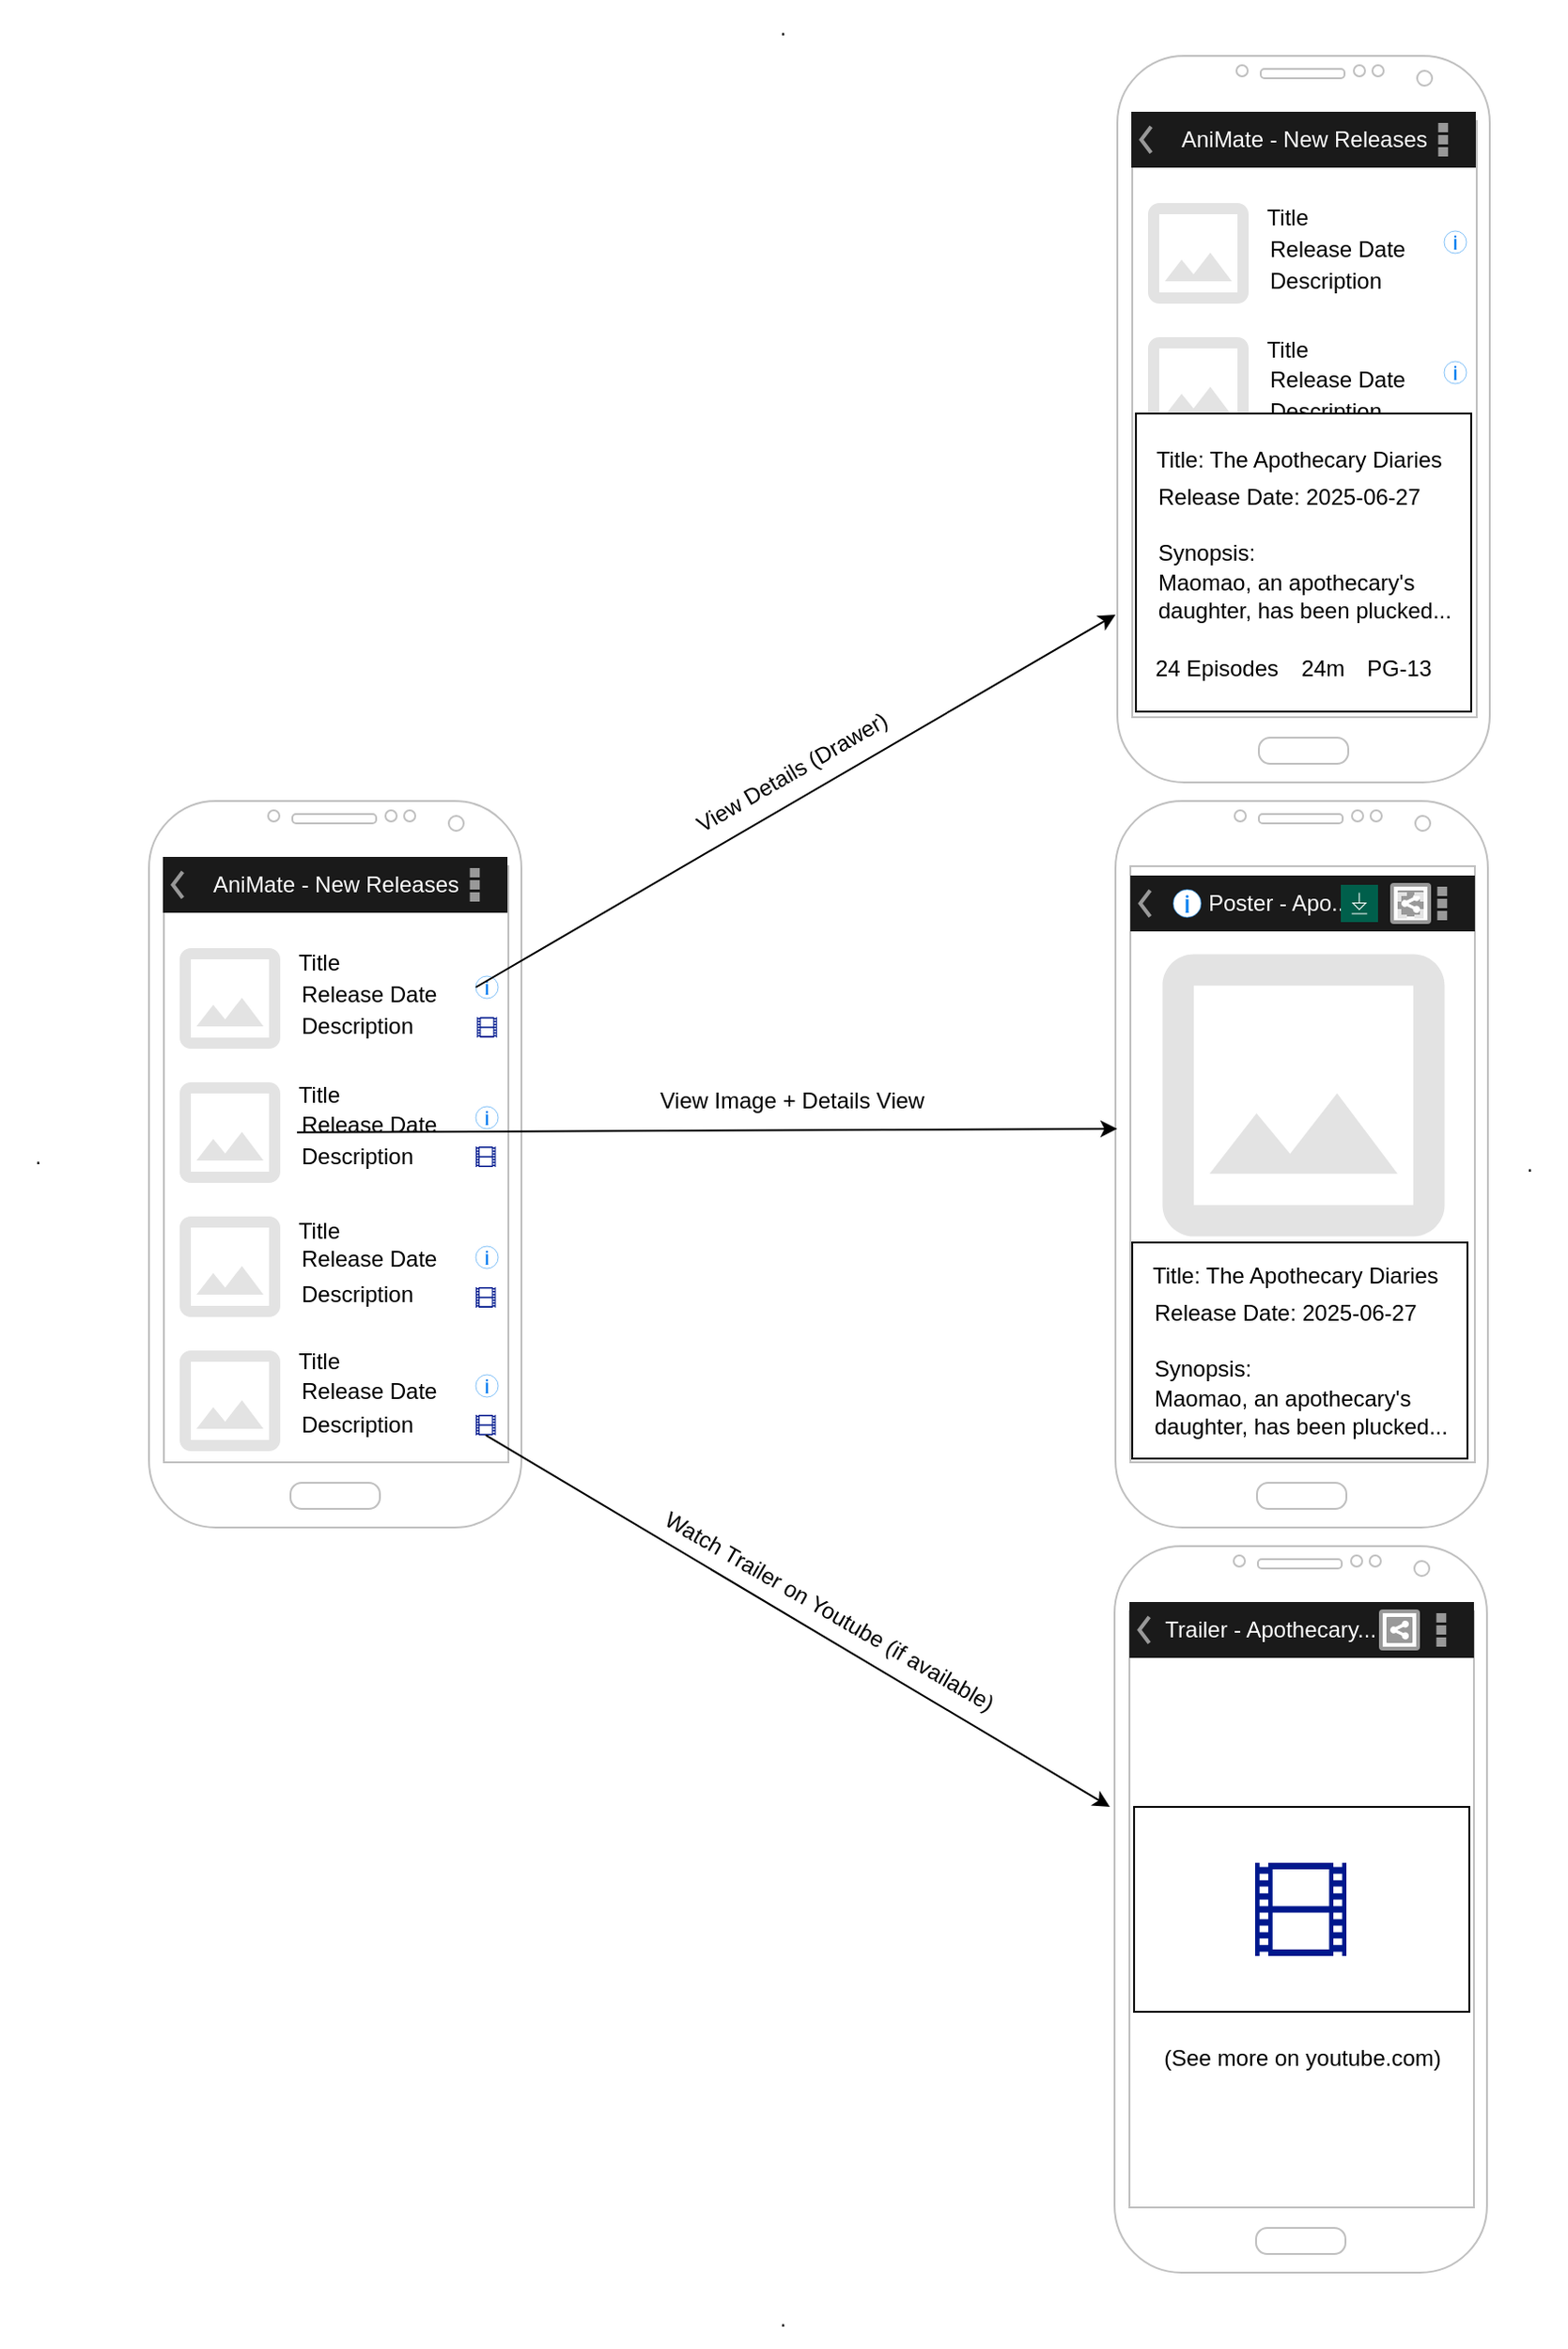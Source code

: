 <mxfile version="26.1.1">
  <diagram name="Page-1" id="4WFs9ClQUXm01-8ayOZS">
    <mxGraphModel dx="1434" dy="870" grid="1" gridSize="10" guides="1" tooltips="1" connect="1" arrows="1" fold="1" page="1" pageScale="1" pageWidth="850" pageHeight="1100" math="0" shadow="0">
      <root>
        <mxCell id="0" />
        <mxCell id="1" parent="0" />
        <mxCell id="wW4ED987vKqDghVMie64-1" value="" style="verticalLabelPosition=bottom;verticalAlign=top;html=1;shadow=0;dashed=0;strokeWidth=1;shape=mxgraph.android.phone2;strokeColor=#c0c0c0;" parent="1" vertex="1">
          <mxGeometry x="80" y="440" width="200" height="390" as="geometry" />
        </mxCell>
        <mxCell id="wW4ED987vKqDghVMie64-2" value="AniMate - New Releases" style="strokeWidth=1;html=1;shadow=0;dashed=0;shape=mxgraph.android.action_bar;fillColor=#1A1A1A;strokeColor=#c0c0c0;strokeWidth=2;fontColor=#FFFFFF;whiteSpace=wrap;" parent="1" vertex="1">
          <mxGeometry x="87.5" y="470" width="185" height="30" as="geometry" />
        </mxCell>
        <mxCell id="wW4ED987vKqDghVMie64-85" value="" style="shape=image;verticalLabelPosition=bottom;labelBackgroundColor=default;verticalAlign=top;aspect=fixed;imageAspect=0;editableCssRules=.*;image=data:image/svg+xml,PHN2ZyBmaWxsPSIjZTNlM2UzIiB3aWR0aD0iMjQiIHZpZXdCb3g9IjAgMCAyNCAyNCIgaGVpZ2h0PSIyNCIgeG1sbnM9Imh0dHA6Ly93d3cudzMub3JnLzIwMDAvc3ZnIj48cGF0aCBmaWxsPSJub25lIiBkPSJNMCAwaDI0djI0SDBWMHoiLz48cGF0aCBkPSJNMTkgNXYxNEg1VjVoMTRtMC0ySDVjLTEuMSAwLTIgLjktMiAydjE0YzAgMS4xLjkgMiAyIDJoMTRjMS4xIDAgMi0uOSAyLTJWNWMwLTEuMS0uOS0yLTItMnptLTQuODYgOC44NmwtMyAzLjg3TDkgMTMuMTQgNiAxN2gxMmwtMy44Ni01LjE0eiIvPjwvc3ZnPg==;" parent="1" vertex="1">
          <mxGeometry x="87.5" y="510" width="72" height="72" as="geometry" />
        </mxCell>
        <mxCell id="wW4ED987vKqDghVMie64-87" value="" style="shape=image;verticalLabelPosition=bottom;labelBackgroundColor=default;verticalAlign=top;aspect=fixed;imageAspect=0;editableCssRules=.*;image=data:image/svg+xml,PHN2ZyBmaWxsPSIjZTNlM2UzIiB3aWR0aD0iMjQiIHZpZXdCb3g9IjAgMCAyNCAyNCIgaGVpZ2h0PSIyNCIgeG1sbnM9Imh0dHA6Ly93d3cudzMub3JnLzIwMDAvc3ZnIj48cGF0aCBmaWxsPSJub25lIiBkPSJNMCAwaDI0djI0SDBWMHoiLz48cGF0aCBkPSJNMTkgNXYxNEg1VjVoMTRtMC0ySDVjLTEuMSAwLTIgLjktMiAydjE0YzAgMS4xLjkgMiAyIDJoMTRjMS4xIDAgMi0uOSAyLTJWNWMwLTEuMS0uOS0yLTItMnptLTQuODYgOC44NmwtMyAzLjg3TDkgMTMuMTQgNiAxN2gxMmwtMy44Ni01LjE0eiIvPjwvc3ZnPg==;" parent="1" vertex="1">
          <mxGeometry x="87.5" y="582" width="72" height="72" as="geometry" />
        </mxCell>
        <mxCell id="wW4ED987vKqDghVMie64-88" value="" style="shape=image;verticalLabelPosition=bottom;labelBackgroundColor=default;verticalAlign=top;aspect=fixed;imageAspect=0;editableCssRules=.*;image=data:image/svg+xml,PHN2ZyBmaWxsPSIjZTNlM2UzIiB3aWR0aD0iMjQiIHZpZXdCb3g9IjAgMCAyNCAyNCIgaGVpZ2h0PSIyNCIgeG1sbnM9Imh0dHA6Ly93d3cudzMub3JnLzIwMDAvc3ZnIj48cGF0aCBmaWxsPSJub25lIiBkPSJNMCAwaDI0djI0SDBWMHoiLz48cGF0aCBkPSJNMTkgNXYxNEg1VjVoMTRtMC0ySDVjLTEuMSAwLTIgLjktMiAydjE0YzAgMS4xLjkgMiAyIDJoMTRjMS4xIDAgMi0uOSAyLTJWNWMwLTEuMS0uOS0yLTItMnptLTQuODYgOC44NmwtMyAzLjg3TDkgMTMuMTQgNiAxN2gxMmwtMy44Ni01LjE0eiIvPjwvc3ZnPg==;" parent="1" vertex="1">
          <mxGeometry x="87.5" y="654" width="72" height="72" as="geometry" />
        </mxCell>
        <mxCell id="wW4ED987vKqDghVMie64-89" value="" style="shape=image;verticalLabelPosition=bottom;labelBackgroundColor=default;verticalAlign=top;aspect=fixed;imageAspect=0;editableCssRules=.*;image=data:image/svg+xml,PHN2ZyBmaWxsPSIjZTNlM2UzIiB3aWR0aD0iMjQiIHZpZXdCb3g9IjAgMCAyNCAyNCIgaGVpZ2h0PSIyNCIgeG1sbnM9Imh0dHA6Ly93d3cudzMub3JnLzIwMDAvc3ZnIj48cGF0aCBmaWxsPSJub25lIiBkPSJNMCAwaDI0djI0SDBWMHoiLz48cGF0aCBkPSJNMTkgNXYxNEg1VjVoMTRtMC0ySDVjLTEuMSAwLTIgLjktMiAydjE0YzAgMS4xLjkgMiAyIDJoMTRjMS4xIDAgMi0uOSAyLTJWNWMwLTEuMS0uOS0yLTItMnptLTQuODYgOC44NmwtMyAzLjg3TDkgMTMuMTQgNiAxN2gxMmwtMy44Ni01LjE0eiIvPjwvc3ZnPg==;" parent="1" vertex="1">
          <mxGeometry x="87.5" y="726" width="72" height="72" as="geometry" />
        </mxCell>
        <mxCell id="wW4ED987vKqDghVMie64-90" value="&lt;div&gt;Title&lt;/div&gt;" style="text;html=1;align=center;verticalAlign=middle;resizable=0;points=[];autosize=1;strokeColor=none;fillColor=none;" parent="1" vertex="1">
          <mxGeometry x="150" y="514" width="41" height="26" as="geometry" />
        </mxCell>
        <mxCell id="wW4ED987vKqDghVMie64-91" value="&lt;div&gt;Title&lt;/div&gt;" style="text;html=1;align=center;verticalAlign=middle;resizable=0;points=[];autosize=1;strokeColor=none;fillColor=none;" parent="1" vertex="1">
          <mxGeometry x="150" y="585" width="41" height="26" as="geometry" />
        </mxCell>
        <mxCell id="wW4ED987vKqDghVMie64-92" value="&lt;div&gt;Title&lt;/div&gt;" style="text;html=1;align=center;verticalAlign=middle;resizable=0;points=[];autosize=1;strokeColor=none;fillColor=none;" parent="1" vertex="1">
          <mxGeometry x="150" y="658" width="41" height="26" as="geometry" />
        </mxCell>
        <mxCell id="wW4ED987vKqDghVMie64-93" value="&lt;div&gt;Title&lt;/div&gt;" style="text;html=1;align=center;verticalAlign=middle;resizable=0;points=[];autosize=1;strokeColor=none;fillColor=none;" parent="1" vertex="1">
          <mxGeometry x="150" y="728" width="41" height="26" as="geometry" />
        </mxCell>
        <mxCell id="wW4ED987vKqDghVMie64-94" value="&lt;div&gt;Description&lt;/div&gt;" style="text;html=1;align=left;verticalAlign=middle;resizable=0;points=[];autosize=1;strokeColor=none;fillColor=none;" parent="1" vertex="1">
          <mxGeometry x="159.5" y="546" width="80" height="30" as="geometry" />
        </mxCell>
        <mxCell id="wW4ED987vKqDghVMie64-95" value="&lt;div&gt;Description&lt;/div&gt;" style="text;html=1;align=left;verticalAlign=middle;resizable=0;points=[];autosize=1;strokeColor=none;fillColor=none;" parent="1" vertex="1">
          <mxGeometry x="159.5" y="616" width="80" height="30" as="geometry" />
        </mxCell>
        <mxCell id="wW4ED987vKqDghVMie64-96" value="&lt;div&gt;Description&lt;/div&gt;" style="text;html=1;align=left;verticalAlign=middle;resizable=0;points=[];autosize=1;strokeColor=none;fillColor=none;" parent="1" vertex="1">
          <mxGeometry x="159.5" y="690" width="80" height="30" as="geometry" />
        </mxCell>
        <mxCell id="wW4ED987vKqDghVMie64-97" value="&lt;div&gt;Description&lt;/div&gt;" style="text;html=1;align=left;verticalAlign=middle;resizable=0;points=[];autosize=1;strokeColor=none;fillColor=none;" parent="1" vertex="1">
          <mxGeometry x="159.5" y="760" width="80" height="30" as="geometry" />
        </mxCell>
        <mxCell id="wW4ED987vKqDghVMie64-98" value="" style="html=1;verticalLabelPosition=bottom;labelBackgroundColor=#ffffff;verticalAlign=top;shadow=0;dashed=0;strokeWidth=2;shape=mxgraph.ios7.misc.info;strokeColor=#0080f0;sketch=0;" parent="1" vertex="1">
          <mxGeometry x="255.5" y="534" width="12" height="12" as="geometry" />
        </mxCell>
        <mxCell id="wW4ED987vKqDghVMie64-99" value="" style="html=1;verticalLabelPosition=bottom;labelBackgroundColor=#ffffff;verticalAlign=top;shadow=0;dashed=0;strokeWidth=2;shape=mxgraph.ios7.misc.info;strokeColor=#0080f0;sketch=0;" parent="1" vertex="1">
          <mxGeometry x="255.5" y="604" width="12" height="12" as="geometry" />
        </mxCell>
        <mxCell id="wW4ED987vKqDghVMie64-100" value="" style="html=1;verticalLabelPosition=bottom;labelBackgroundColor=#ffffff;verticalAlign=top;shadow=0;dashed=0;strokeWidth=2;shape=mxgraph.ios7.misc.info;strokeColor=#0080f0;sketch=0;" parent="1" vertex="1">
          <mxGeometry x="255.5" y="679" width="12" height="12" as="geometry" />
        </mxCell>
        <mxCell id="wW4ED987vKqDghVMie64-101" value="" style="html=1;verticalLabelPosition=bottom;labelBackgroundColor=#ffffff;verticalAlign=top;shadow=0;dashed=0;strokeWidth=2;shape=mxgraph.ios7.misc.info;strokeColor=#0080f0;sketch=0;" parent="1" vertex="1">
          <mxGeometry x="255.5" y="748" width="12" height="12" as="geometry" />
        </mxCell>
        <mxCell id="wW4ED987vKqDghVMie64-102" value="&lt;div&gt;Release Date&lt;/div&gt;" style="text;html=1;align=left;verticalAlign=middle;resizable=0;points=[];autosize=1;strokeColor=none;fillColor=none;" parent="1" vertex="1">
          <mxGeometry x="159.5" y="529" width="100" height="30" as="geometry" />
        </mxCell>
        <mxCell id="wW4ED987vKqDghVMie64-103" value="&lt;div&gt;Release Date&lt;/div&gt;" style="text;html=1;align=left;verticalAlign=middle;resizable=0;points=[];autosize=1;strokeColor=none;fillColor=none;" parent="1" vertex="1">
          <mxGeometry x="159.5" y="599" width="100" height="30" as="geometry" />
        </mxCell>
        <mxCell id="wW4ED987vKqDghVMie64-104" value="&lt;div&gt;Release Date&lt;/div&gt;" style="text;html=1;align=left;verticalAlign=middle;resizable=0;points=[];autosize=1;strokeColor=none;fillColor=none;" parent="1" vertex="1">
          <mxGeometry x="159.5" y="671" width="100" height="30" as="geometry" />
        </mxCell>
        <mxCell id="wW4ED987vKqDghVMie64-105" value="&lt;div&gt;Release Date&lt;/div&gt;" style="text;html=1;align=left;verticalAlign=middle;resizable=0;points=[];autosize=1;strokeColor=none;fillColor=none;" parent="1" vertex="1">
          <mxGeometry x="159.5" y="742" width="100" height="30" as="geometry" />
        </mxCell>
        <mxCell id="wW4ED987vKqDghVMie64-106" value="" style="verticalLabelPosition=bottom;verticalAlign=top;html=1;shadow=0;dashed=0;strokeWidth=1;shape=mxgraph.android.phone2;strokeColor=#c0c0c0;" parent="1" vertex="1">
          <mxGeometry x="600" y="40" width="200" height="390" as="geometry" />
        </mxCell>
        <mxCell id="wW4ED987vKqDghVMie64-107" value="AniMate - New Releases" style="strokeWidth=1;html=1;shadow=0;dashed=0;shape=mxgraph.android.action_bar;fillColor=#1A1A1A;strokeColor=#c0c0c0;strokeWidth=2;fontColor=#FFFFFF;whiteSpace=wrap;" parent="1" vertex="1">
          <mxGeometry x="607.5" y="70" width="185" height="30" as="geometry" />
        </mxCell>
        <mxCell id="wW4ED987vKqDghVMie64-108" value="" style="shape=image;verticalLabelPosition=bottom;labelBackgroundColor=default;verticalAlign=top;aspect=fixed;imageAspect=0;editableCssRules=.*;image=data:image/svg+xml,PHN2ZyBmaWxsPSIjZTNlM2UzIiB3aWR0aD0iMjQiIHZpZXdCb3g9IjAgMCAyNCAyNCIgaGVpZ2h0PSIyNCIgeG1sbnM9Imh0dHA6Ly93d3cudzMub3JnLzIwMDAvc3ZnIj48cGF0aCBmaWxsPSJub25lIiBkPSJNMCAwaDI0djI0SDBWMHoiLz48cGF0aCBkPSJNMTkgNXYxNEg1VjVoMTRtMC0ySDVjLTEuMSAwLTIgLjktMiAydjE0YzAgMS4xLjkgMiAyIDJoMTRjMS4xIDAgMi0uOSAyLTJWNWMwLTEuMS0uOS0yLTItMnptLTQuODYgOC44NmwtMyAzLjg3TDkgMTMuMTQgNiAxN2gxMmwtMy44Ni01LjE0eiIvPjwvc3ZnPg==;" parent="1" vertex="1">
          <mxGeometry x="607.5" y="110" width="72" height="72" as="geometry" />
        </mxCell>
        <mxCell id="wW4ED987vKqDghVMie64-109" value="" style="shape=image;verticalLabelPosition=bottom;labelBackgroundColor=default;verticalAlign=top;aspect=fixed;imageAspect=0;editableCssRules=.*;image=data:image/svg+xml,PHN2ZyBmaWxsPSIjZTNlM2UzIiB3aWR0aD0iMjQiIHZpZXdCb3g9IjAgMCAyNCAyNCIgaGVpZ2h0PSIyNCIgeG1sbnM9Imh0dHA6Ly93d3cudzMub3JnLzIwMDAvc3ZnIj48cGF0aCBmaWxsPSJub25lIiBkPSJNMCAwaDI0djI0SDBWMHoiLz48cGF0aCBkPSJNMTkgNXYxNEg1VjVoMTRtMC0ySDVjLTEuMSAwLTIgLjktMiAydjE0YzAgMS4xLjkgMiAyIDJoMTRjMS4xIDAgMi0uOSAyLTJWNWMwLTEuMS0uOS0yLTItMnptLTQuODYgOC44NmwtMyAzLjg3TDkgMTMuMTQgNiAxN2gxMmwtMy44Ni01LjE0eiIvPjwvc3ZnPg==;" parent="1" vertex="1">
          <mxGeometry x="607.5" y="182" width="72" height="72" as="geometry" />
        </mxCell>
        <mxCell id="wW4ED987vKqDghVMie64-110" value="" style="shape=image;verticalLabelPosition=bottom;labelBackgroundColor=default;verticalAlign=top;aspect=fixed;imageAspect=0;editableCssRules=.*;image=data:image/svg+xml,PHN2ZyBmaWxsPSIjZTNlM2UzIiB3aWR0aD0iMjQiIHZpZXdCb3g9IjAgMCAyNCAyNCIgaGVpZ2h0PSIyNCIgeG1sbnM9Imh0dHA6Ly93d3cudzMub3JnLzIwMDAvc3ZnIj48cGF0aCBmaWxsPSJub25lIiBkPSJNMCAwaDI0djI0SDBWMHoiLz48cGF0aCBkPSJNMTkgNXYxNEg1VjVoMTRtMC0ySDVjLTEuMSAwLTIgLjktMiAydjE0YzAgMS4xLjkgMiAyIDJoMTRjMS4xIDAgMi0uOSAyLTJWNWMwLTEuMS0uOS0yLTItMnptLTQuODYgOC44NmwtMyAzLjg3TDkgMTMuMTQgNiAxN2gxMmwtMy44Ni01LjE0eiIvPjwvc3ZnPg==;" parent="1" vertex="1">
          <mxGeometry x="607.5" y="254" width="72" height="72" as="geometry" />
        </mxCell>
        <mxCell id="wW4ED987vKqDghVMie64-111" value="" style="shape=image;verticalLabelPosition=bottom;labelBackgroundColor=default;verticalAlign=top;aspect=fixed;imageAspect=0;editableCssRules=.*;image=data:image/svg+xml,PHN2ZyBmaWxsPSIjZTNlM2UzIiB3aWR0aD0iMjQiIHZpZXdCb3g9IjAgMCAyNCAyNCIgaGVpZ2h0PSIyNCIgeG1sbnM9Imh0dHA6Ly93d3cudzMub3JnLzIwMDAvc3ZnIj48cGF0aCBmaWxsPSJub25lIiBkPSJNMCAwaDI0djI0SDBWMHoiLz48cGF0aCBkPSJNMTkgNXYxNEg1VjVoMTRtMC0ySDVjLTEuMSAwLTIgLjktMiAydjE0YzAgMS4xLjkgMiAyIDJoMTRjMS4xIDAgMi0uOSAyLTJWNWMwLTEuMS0uOS0yLTItMnptLTQuODYgOC44NmwtMyAzLjg3TDkgMTMuMTQgNiAxN2gxMmwtMy44Ni01LjE0eiIvPjwvc3ZnPg==;" parent="1" vertex="1">
          <mxGeometry x="607.5" y="326" width="72" height="72" as="geometry" />
        </mxCell>
        <mxCell id="wW4ED987vKqDghVMie64-112" value="&lt;div&gt;Title&lt;/div&gt;" style="text;html=1;align=center;verticalAlign=middle;resizable=0;points=[];autosize=1;strokeColor=none;fillColor=none;" parent="1" vertex="1">
          <mxGeometry x="670" y="114" width="41" height="26" as="geometry" />
        </mxCell>
        <mxCell id="wW4ED987vKqDghVMie64-113" value="&lt;div&gt;Title&lt;/div&gt;" style="text;html=1;align=center;verticalAlign=middle;resizable=0;points=[];autosize=1;strokeColor=none;fillColor=none;" parent="1" vertex="1">
          <mxGeometry x="670" y="185" width="41" height="26" as="geometry" />
        </mxCell>
        <mxCell id="wW4ED987vKqDghVMie64-114" value="&lt;div&gt;Title&lt;/div&gt;" style="text;html=1;align=center;verticalAlign=middle;resizable=0;points=[];autosize=1;strokeColor=none;fillColor=none;" parent="1" vertex="1">
          <mxGeometry x="670" y="258" width="41" height="26" as="geometry" />
        </mxCell>
        <mxCell id="wW4ED987vKqDghVMie64-115" value="&lt;div&gt;Title&lt;/div&gt;" style="text;html=1;align=center;verticalAlign=middle;resizable=0;points=[];autosize=1;strokeColor=none;fillColor=none;" parent="1" vertex="1">
          <mxGeometry x="670" y="328" width="41" height="26" as="geometry" />
        </mxCell>
        <mxCell id="wW4ED987vKqDghVMie64-116" value="&lt;div&gt;Description&lt;/div&gt;" style="text;html=1;align=left;verticalAlign=middle;resizable=0;points=[];autosize=1;strokeColor=none;fillColor=none;" parent="1" vertex="1">
          <mxGeometry x="679.5" y="146" width="80" height="30" as="geometry" />
        </mxCell>
        <mxCell id="wW4ED987vKqDghVMie64-117" value="&lt;div&gt;Description&lt;/div&gt;" style="text;html=1;align=left;verticalAlign=middle;resizable=0;points=[];autosize=1;strokeColor=none;fillColor=none;" parent="1" vertex="1">
          <mxGeometry x="679.5" y="216" width="80" height="30" as="geometry" />
        </mxCell>
        <mxCell id="wW4ED987vKqDghVMie64-118" value="&lt;div&gt;Description&lt;/div&gt;" style="text;html=1;align=left;verticalAlign=middle;resizable=0;points=[];autosize=1;strokeColor=none;fillColor=none;" parent="1" vertex="1">
          <mxGeometry x="679.5" y="290" width="80" height="30" as="geometry" />
        </mxCell>
        <mxCell id="wW4ED987vKqDghVMie64-119" value="&lt;div&gt;Description&lt;/div&gt;" style="text;html=1;align=left;verticalAlign=middle;resizable=0;points=[];autosize=1;strokeColor=none;fillColor=none;" parent="1" vertex="1">
          <mxGeometry x="679.5" y="360" width="80" height="30" as="geometry" />
        </mxCell>
        <mxCell id="wW4ED987vKqDghVMie64-120" value="" style="html=1;verticalLabelPosition=bottom;labelBackgroundColor=#ffffff;verticalAlign=top;shadow=0;dashed=0;strokeWidth=2;shape=mxgraph.ios7.misc.info;strokeColor=#0080f0;sketch=0;" parent="1" vertex="1">
          <mxGeometry x="775.5" y="134" width="12" height="12" as="geometry" />
        </mxCell>
        <mxCell id="wW4ED987vKqDghVMie64-121" value="" style="html=1;verticalLabelPosition=bottom;labelBackgroundColor=#ffffff;verticalAlign=top;shadow=0;dashed=0;strokeWidth=2;shape=mxgraph.ios7.misc.info;strokeColor=#0080f0;sketch=0;" parent="1" vertex="1">
          <mxGeometry x="775.5" y="204" width="12" height="12" as="geometry" />
        </mxCell>
        <mxCell id="wW4ED987vKqDghVMie64-122" value="" style="html=1;verticalLabelPosition=bottom;labelBackgroundColor=#ffffff;verticalAlign=top;shadow=0;dashed=0;strokeWidth=2;shape=mxgraph.ios7.misc.info;strokeColor=#0080f0;sketch=0;" parent="1" vertex="1">
          <mxGeometry x="775.5" y="279" width="12" height="12" as="geometry" />
        </mxCell>
        <mxCell id="wW4ED987vKqDghVMie64-123" value="" style="html=1;verticalLabelPosition=bottom;labelBackgroundColor=#ffffff;verticalAlign=top;shadow=0;dashed=0;strokeWidth=2;shape=mxgraph.ios7.misc.info;strokeColor=#0080f0;sketch=0;" parent="1" vertex="1">
          <mxGeometry x="775.5" y="348" width="12" height="12" as="geometry" />
        </mxCell>
        <mxCell id="wW4ED987vKqDghVMie64-124" value="&lt;div&gt;Release Date&lt;/div&gt;" style="text;html=1;align=left;verticalAlign=middle;resizable=0;points=[];autosize=1;strokeColor=none;fillColor=none;" parent="1" vertex="1">
          <mxGeometry x="679.5" y="129" width="100" height="30" as="geometry" />
        </mxCell>
        <mxCell id="wW4ED987vKqDghVMie64-125" value="&lt;div&gt;Release Date&lt;/div&gt;" style="text;html=1;align=left;verticalAlign=middle;resizable=0;points=[];autosize=1;strokeColor=none;fillColor=none;" parent="1" vertex="1">
          <mxGeometry x="679.5" y="199" width="100" height="30" as="geometry" />
        </mxCell>
        <mxCell id="wW4ED987vKqDghVMie64-126" value="&lt;div&gt;Release Date&lt;/div&gt;" style="text;html=1;align=left;verticalAlign=middle;resizable=0;points=[];autosize=1;strokeColor=none;fillColor=none;" parent="1" vertex="1">
          <mxGeometry x="679.5" y="271" width="100" height="30" as="geometry" />
        </mxCell>
        <mxCell id="wW4ED987vKqDghVMie64-127" value="&lt;div&gt;Release Date&lt;/div&gt;" style="text;html=1;align=left;verticalAlign=middle;resizable=0;points=[];autosize=1;strokeColor=none;fillColor=none;" parent="1" vertex="1">
          <mxGeometry x="679.5" y="342" width="100" height="30" as="geometry" />
        </mxCell>
        <mxCell id="wW4ED987vKqDghVMie64-128" value="" style="endArrow=classic;html=1;rounded=0;exitX=0;exitY=0.5;exitDx=0;exitDy=0;exitPerimeter=0;" parent="1" source="wW4ED987vKqDghVMie64-98" edge="1">
          <mxGeometry width="50" height="50" relative="1" as="geometry">
            <mxPoint x="410" y="390" as="sourcePoint" />
            <mxPoint x="599" y="340" as="targetPoint" />
          </mxGeometry>
        </mxCell>
        <mxCell id="wW4ED987vKqDghVMie64-129" value="&lt;div align=&quot;left&quot;&gt;&lt;br&gt;&lt;/div&gt;" style="rounded=0;whiteSpace=wrap;html=1;" parent="1" vertex="1">
          <mxGeometry x="610" y="232" width="180" height="160" as="geometry" />
        </mxCell>
        <mxCell id="wW4ED987vKqDghVMie64-130" value="Synopsis:" style="text;html=1;align=left;verticalAlign=middle;resizable=0;points=[];autosize=1;strokeColor=none;fillColor=none;" parent="1" vertex="1">
          <mxGeometry x="619.5" y="292" width="80" height="30" as="geometry" />
        </mxCell>
        <mxCell id="wW4ED987vKqDghVMie64-131" value="&lt;div&gt;Maomao, an apothecary&#39;s&lt;/div&gt;&lt;div&gt;daughter, has been plucked...&lt;/div&gt;" style="text;html=1;align=left;verticalAlign=middle;resizable=0;points=[];autosize=1;strokeColor=none;fillColor=none;" parent="1" vertex="1">
          <mxGeometry x="619.5" y="310" width="180" height="40" as="geometry" />
        </mxCell>
        <mxCell id="wW4ED987vKqDghVMie64-132" value="24m" style="text;html=1;align=center;verticalAlign=middle;resizable=0;points=[];autosize=1;strokeColor=none;fillColor=none;" parent="1" vertex="1">
          <mxGeometry x="684.5" y="354" width="50" height="30" as="geometry" />
        </mxCell>
        <mxCell id="wW4ED987vKqDghVMie64-133" value="Title: The Apothecary Diaries" style="text;html=1;align=left;verticalAlign=middle;resizable=0;points=[];autosize=1;strokeColor=none;fillColor=none;" parent="1" vertex="1">
          <mxGeometry x="618.5" y="242" width="180" height="30" as="geometry" />
        </mxCell>
        <mxCell id="wW4ED987vKqDghVMie64-134" value="Release Date: 2025-06-27" style="text;html=1;align=left;verticalAlign=middle;resizable=0;points=[];autosize=1;strokeColor=none;fillColor=none;" parent="1" vertex="1">
          <mxGeometry x="619.5" y="262" width="160" height="30" as="geometry" />
        </mxCell>
        <mxCell id="wW4ED987vKqDghVMie64-135" value="24 Episodes" style="text;html=1;align=center;verticalAlign=middle;resizable=0;points=[];autosize=1;strokeColor=none;fillColor=none;" parent="1" vertex="1">
          <mxGeometry x="607.5" y="354" width="90" height="30" as="geometry" />
        </mxCell>
        <mxCell id="wW4ED987vKqDghVMie64-136" value="PG-13" style="text;html=1;align=center;verticalAlign=middle;resizable=0;points=[];autosize=1;strokeColor=none;fillColor=none;" parent="1" vertex="1">
          <mxGeometry x="720.5" y="354" width="60" height="30" as="geometry" />
        </mxCell>
        <mxCell id="wW4ED987vKqDghVMie64-137" value="" style="verticalLabelPosition=bottom;verticalAlign=top;html=1;shadow=0;dashed=0;strokeWidth=1;shape=mxgraph.android.phone2;strokeColor=#c0c0c0;" parent="1" vertex="1">
          <mxGeometry x="599" y="440" width="200" height="390" as="geometry" />
        </mxCell>
        <mxCell id="wW4ED987vKqDghVMie64-138" value="&lt;div&gt;&amp;nbsp; &amp;nbsp; &amp;nbsp; &amp;nbsp; &amp;nbsp; &amp;nbsp; Poster - Apo...&lt;/div&gt;" style="strokeWidth=1;html=1;shadow=0;dashed=0;shape=mxgraph.android.action_bar;fillColor=#1A1A1A;strokeColor=#c0c0c0;strokeWidth=2;fontColor=#FFFFFF;whiteSpace=wrap;align=left;" parent="1" vertex="1">
          <mxGeometry x="607" y="480" width="185" height="30" as="geometry" />
        </mxCell>
        <mxCell id="wW4ED987vKqDghVMie64-139" value="" style="shape=image;verticalLabelPosition=bottom;labelBackgroundColor=default;verticalAlign=top;aspect=fixed;imageAspect=0;editableCssRules=.*;image=data:image/svg+xml,PHN2ZyBmaWxsPSIjZTNlM2UzIiB3aWR0aD0iMjQiIHZpZXdCb3g9IjAgMCAyNCAyNCIgaGVpZ2h0PSIyNCIgeG1sbnM9Imh0dHA6Ly93d3cudzMub3JnLzIwMDAvc3ZnIj48cGF0aCBmaWxsPSJub25lIiBkPSJNMCAwaDI0djI0SDBWMHoiLz48cGF0aCBkPSJNMTkgNXYxNEg1VjVoMTRtMC0ySDVjLTEuMSAwLTIgLjktMiAydjE0YzAgMS4xLjkgMiAyIDJoMTRjMS4xIDAgMi0uOSAyLTJWNWMwLTEuMS0uOS0yLTItMnptLTQuODYgOC44NmwtMyAzLjg3TDkgMTMuMTQgNiAxN2gxMmwtMy44Ni01LjE0eiIvPjwvc3ZnPg==;" parent="1" vertex="1">
          <mxGeometry x="599" y="497" width="202" height="202" as="geometry" />
        </mxCell>
        <mxCell id="wW4ED987vKqDghVMie64-140" value="" style="strokeColor=#999999;verticalLabelPosition=bottom;shadow=0;dashed=0;verticalAlign=top;strokeWidth=2;html=1;shape=mxgraph.mockup.misc.shareIcon;" parent="1" vertex="1">
          <mxGeometry x="747.5" y="485" width="20" height="20" as="geometry" />
        </mxCell>
        <mxCell id="wW4ED987vKqDghVMie64-141" value="" style="sketch=0;pointerEvents=1;shadow=0;dashed=0;html=1;strokeColor=none;fillColor=#005F4B;labelPosition=center;verticalLabelPosition=bottom;verticalAlign=top;align=center;outlineConnect=0;shape=mxgraph.veeam2.download;" parent="1" vertex="1">
          <mxGeometry x="720" y="485" width="20" height="20" as="geometry" />
        </mxCell>
        <mxCell id="wW4ED987vKqDghVMie64-142" value="" style="html=1;verticalLabelPosition=bottom;labelBackgroundColor=#ffffff;verticalAlign=top;shadow=0;dashed=0;strokeWidth=2;shape=mxgraph.ios7.misc.info;strokeColor=#0080f0;sketch=0;" parent="1" vertex="1">
          <mxGeometry x="630" y="487.5" width="15" height="15" as="geometry" />
        </mxCell>
        <mxCell id="wW4ED987vKqDghVMie64-143" value="" style="shape=image;verticalLabelPosition=bottom;labelBackgroundColor=default;verticalAlign=top;aspect=fixed;imageAspect=0;editableCssRules=.*;image=data:image/svg+xml,PHN2ZyBmaWxsPSIjZTNlM2UzIiB3aWR0aD0iMjQiIHZpZXdCb3g9IjAgMCAyNCAyNCIgaGVpZ2h0PSIyNCIgeG1sbnM9Imh0dHA6Ly93d3cudzMub3JnLzIwMDAvc3ZnIj48cGF0aCBmaWxsPSJub25lIiBkPSJNMCAwaDI0djI0SDBWMHoiLz48cGF0aCBkPSJNNyAxNEg1djVoNXYtMkg3di0zem0tMi00aDJWN2gzVjVINXY1em0xMiA3aC0zdjJoNXYtNWgtMnYzek0xNCA1djJoM3YzaDJWNWgtNXoiLz48L3N2Zz4=;" parent="1" vertex="1">
          <mxGeometry x="745.5" y="484" width="24" height="24" as="geometry" />
        </mxCell>
        <mxCell id="wW4ED987vKqDghVMie64-145" value="" style="verticalLabelPosition=bottom;verticalAlign=top;html=1;shadow=0;dashed=0;strokeWidth=1;shape=mxgraph.android.phone2;strokeColor=#c0c0c0;" parent="1" vertex="1">
          <mxGeometry x="598.5" y="840" width="200" height="390" as="geometry" />
        </mxCell>
        <mxCell id="wW4ED987vKqDghVMie64-146" value="&amp;nbsp; &amp;nbsp; &amp;nbsp;Trailer - Apothecary..." style="strokeWidth=1;html=1;shadow=0;dashed=0;shape=mxgraph.android.action_bar;fillColor=#1A1A1A;strokeColor=#c0c0c0;strokeWidth=2;fontColor=#FFFFFF;whiteSpace=wrap;align=left;" parent="1" vertex="1">
          <mxGeometry x="606.5" y="870" width="185" height="30" as="geometry" />
        </mxCell>
        <mxCell id="wW4ED987vKqDghVMie64-147" value="" style="rounded=0;whiteSpace=wrap;html=1;" parent="1" vertex="1">
          <mxGeometry x="609" y="980" width="180" height="110" as="geometry" />
        </mxCell>
        <mxCell id="wW4ED987vKqDghVMie64-148" value="" style="sketch=0;aspect=fixed;pointerEvents=1;shadow=0;dashed=0;html=1;strokeColor=none;labelPosition=center;verticalLabelPosition=bottom;verticalAlign=top;align=center;fillColor=#00188D;shape=mxgraph.mscae.general.video" parent="1" vertex="1">
          <mxGeometry x="674" y="1010" width="49" height="50" as="geometry" />
        </mxCell>
        <mxCell id="wW4ED987vKqDghVMie64-149" value="(See more on youtube.com)" style="text;html=1;align=center;verticalAlign=middle;resizable=0;points=[];autosize=1;strokeColor=none;fillColor=none;" parent="1" vertex="1">
          <mxGeometry x="614" y="1100" width="170" height="30" as="geometry" />
        </mxCell>
        <mxCell id="wW4ED987vKqDghVMie64-150" value="" style="strokeColor=#999999;verticalLabelPosition=bottom;shadow=0;dashed=0;verticalAlign=top;strokeWidth=2;html=1;shape=mxgraph.mockup.misc.shareIcon;" parent="1" vertex="1">
          <mxGeometry x="741.5" y="875" width="20" height="20" as="geometry" />
        </mxCell>
        <mxCell id="wW4ED987vKqDghVMie64-151" value="View Details (Drawer)" style="text;html=1;align=center;verticalAlign=middle;resizable=0;points=[];autosize=1;strokeColor=none;fillColor=none;rotation=-30;" parent="1" vertex="1">
          <mxGeometry x="355" y="410" width="140" height="30" as="geometry" />
        </mxCell>
        <mxCell id="wW4ED987vKqDghVMie64-152" value="" style="shape=image;verticalLabelPosition=bottom;labelBackgroundColor=default;verticalAlign=top;aspect=fixed;imageAspect=0;editableCssRules=.*;image=data:image/svg+xml,PHN2ZyBmaWxsPSIjZTNlM2UzIiB3aWR0aD0iMjQiIHZpZXdCb3g9IjAgMCAyNCAyNCIgaGVpZ2h0PSIyNCIgeG1sbnM9Imh0dHA6Ly93d3cudzMub3JnLzIwMDAvc3ZnIj48cGF0aCBmaWxsPSJub25lIiBkPSJNMCAwaDI0djI0SDBWMHoiLz48cGF0aCBkPSJNMTkgNXYxNEg1VjVoMTRtMC0ySDVjLTEuMSAwLTIgLjktMiAydjE0YzAgMS4xLjkgMiAyIDJoMTRjMS4xIDAgMi0uOSAyLTJWNWMwLTEuMS0uOS0yLTItMnptLTQuODYgOC44NmwtMyAzLjg3TDkgMTMuMTQgNiAxN2gxMmwtMy44Ni01LjE0eiIvPjwvc3ZnPg==;" parent="1" vertex="1">
          <mxGeometry x="605.5" y="692" width="72" height="72" as="geometry" />
        </mxCell>
        <mxCell id="wW4ED987vKqDghVMie64-153" value="&lt;div&gt;Title&lt;/div&gt;" style="text;html=1;align=center;verticalAlign=middle;resizable=0;points=[];autosize=1;strokeColor=none;fillColor=none;" parent="1" vertex="1">
          <mxGeometry x="668" y="696" width="41" height="26" as="geometry" />
        </mxCell>
        <mxCell id="wW4ED987vKqDghVMie64-154" value="&lt;div&gt;Title&lt;/div&gt;" style="text;html=1;align=center;verticalAlign=middle;resizable=0;points=[];autosize=1;strokeColor=none;fillColor=none;" parent="1" vertex="1">
          <mxGeometry x="665" y="773" width="41" height="26" as="geometry" />
        </mxCell>
        <mxCell id="wW4ED987vKqDghVMie64-155" value="&lt;div&gt;Description&lt;/div&gt;" style="text;html=1;align=left;verticalAlign=middle;resizable=0;points=[];autosize=1;strokeColor=none;fillColor=none;" parent="1" vertex="1">
          <mxGeometry x="677.5" y="728" width="80" height="30" as="geometry" />
        </mxCell>
        <mxCell id="wW4ED987vKqDghVMie64-157" value="" style="html=1;verticalLabelPosition=bottom;labelBackgroundColor=#ffffff;verticalAlign=top;shadow=0;dashed=0;strokeWidth=2;shape=mxgraph.ios7.misc.info;strokeColor=#0080f0;sketch=0;" parent="1" vertex="1">
          <mxGeometry x="773.5" y="717" width="12" height="12" as="geometry" />
        </mxCell>
        <mxCell id="wW4ED987vKqDghVMie64-159" value="&lt;div&gt;Release Date&lt;/div&gt;" style="text;html=1;align=left;verticalAlign=middle;resizable=0;points=[];autosize=1;strokeColor=none;fillColor=none;" parent="1" vertex="1">
          <mxGeometry x="677.5" y="709" width="100" height="30" as="geometry" />
        </mxCell>
        <mxCell id="wW4ED987vKqDghVMie64-161" value="&lt;div align=&quot;left&quot;&gt;&lt;br&gt;&lt;/div&gt;" style="rounded=0;whiteSpace=wrap;html=1;" parent="1" vertex="1">
          <mxGeometry x="608" y="677" width="180" height="116" as="geometry" />
        </mxCell>
        <mxCell id="wW4ED987vKqDghVMie64-162" value="Synopsis:" style="text;html=1;align=left;verticalAlign=middle;resizable=0;points=[];autosize=1;strokeColor=none;fillColor=none;" parent="1" vertex="1">
          <mxGeometry x="617.5" y="730" width="80" height="30" as="geometry" />
        </mxCell>
        <mxCell id="wW4ED987vKqDghVMie64-163" value="&lt;div&gt;Maomao, an apothecary&#39;s&lt;/div&gt;&lt;div&gt;daughter, has been plucked...&lt;/div&gt;" style="text;html=1;align=left;verticalAlign=middle;resizable=0;points=[];autosize=1;strokeColor=none;fillColor=none;" parent="1" vertex="1">
          <mxGeometry x="617.5" y="748" width="180" height="40" as="geometry" />
        </mxCell>
        <mxCell id="wW4ED987vKqDghVMie64-165" value="Title: The Apothecary Diaries" style="text;html=1;align=left;verticalAlign=middle;resizable=0;points=[];autosize=1;strokeColor=none;fillColor=none;" parent="1" vertex="1">
          <mxGeometry x="616.5" y="680" width="180" height="30" as="geometry" />
        </mxCell>
        <mxCell id="wW4ED987vKqDghVMie64-166" value="Release Date: 2025-06-27" style="text;html=1;align=left;verticalAlign=middle;resizable=0;points=[];autosize=1;strokeColor=none;fillColor=none;" parent="1" vertex="1">
          <mxGeometry x="617.5" y="700" width="160" height="30" as="geometry" />
        </mxCell>
        <mxCell id="wW4ED987vKqDghVMie64-169" value="" style="endArrow=classic;html=1;rounded=0;entryX=0.005;entryY=0.589;entryDx=0;entryDy=0;entryPerimeter=0;" parent="1" source="wW4ED987vKqDghVMie64-87" target="wW4ED987vKqDghVMie64-139" edge="1">
          <mxGeometry width="50" height="50" relative="1" as="geometry">
            <mxPoint x="280" y="550" as="sourcePoint" />
            <mxPoint x="490" y="618" as="targetPoint" />
          </mxGeometry>
        </mxCell>
        <mxCell id="wW4ED987vKqDghVMie64-170" value="View Image + Details View" style="text;html=1;align=center;verticalAlign=middle;resizable=0;points=[];autosize=1;strokeColor=none;fillColor=none;" parent="1" vertex="1">
          <mxGeometry x="340" y="586" width="170" height="30" as="geometry" />
        </mxCell>
        <mxCell id="wW4ED987vKqDghVMie64-171" value="" style="sketch=0;aspect=fixed;pointerEvents=1;shadow=0;dashed=0;html=1;strokeColor=none;labelPosition=center;verticalLabelPosition=bottom;verticalAlign=top;align=center;fillColor=#00188D;shape=mxgraph.mscae.general.video" parent="1" vertex="1">
          <mxGeometry x="256.14" y="556" width="10.72" height="10.94" as="geometry" />
        </mxCell>
        <mxCell id="wW4ED987vKqDghVMie64-172" value="" style="sketch=0;aspect=fixed;pointerEvents=1;shadow=0;dashed=0;html=1;strokeColor=none;labelPosition=center;verticalLabelPosition=bottom;verticalAlign=top;align=center;fillColor=#00188D;shape=mxgraph.mscae.general.video" parent="1" vertex="1">
          <mxGeometry x="255.5" y="625.53" width="10.72" height="10.94" as="geometry" />
        </mxCell>
        <mxCell id="wW4ED987vKqDghVMie64-173" value="" style="sketch=0;aspect=fixed;pointerEvents=1;shadow=0;dashed=0;html=1;strokeColor=none;labelPosition=center;verticalLabelPosition=bottom;verticalAlign=top;align=center;fillColor=#00188D;shape=mxgraph.mscae.general.video" parent="1" vertex="1">
          <mxGeometry x="255.5" y="701" width="10.72" height="10.94" as="geometry" />
        </mxCell>
        <mxCell id="wW4ED987vKqDghVMie64-174" value="" style="sketch=0;aspect=fixed;pointerEvents=1;shadow=0;dashed=0;html=1;strokeColor=none;labelPosition=center;verticalLabelPosition=bottom;verticalAlign=top;align=center;fillColor=#00188D;shape=mxgraph.mscae.general.video" parent="1" vertex="1">
          <mxGeometry x="255.5" y="769.53" width="10.72" height="10.94" as="geometry" />
        </mxCell>
        <mxCell id="wW4ED987vKqDghVMie64-175" value="" style="endArrow=classic;html=1;rounded=0;exitX=0.5;exitY=1;exitDx=0;exitDy=0;exitPerimeter=0;" parent="1" source="wW4ED987vKqDghVMie64-174" edge="1">
          <mxGeometry width="50" height="50" relative="1" as="geometry">
            <mxPoint x="370" y="730" as="sourcePoint" />
            <mxPoint x="596" y="980" as="targetPoint" />
          </mxGeometry>
        </mxCell>
        <mxCell id="wW4ED987vKqDghVMie64-176" value="Watch Trailer on Youtube (if available)" style="text;html=1;align=center;verticalAlign=middle;resizable=0;points=[];autosize=1;strokeColor=none;fillColor=none;rotation=30;" parent="1" vertex="1">
          <mxGeometry x="330" y="860" width="230" height="30" as="geometry" />
        </mxCell>
        <mxCell id="ao_BvEWgm1K5rfmU-Xj7-1" value="&amp;nbsp; .&amp;nbsp;&amp;nbsp;" style="text;html=1;align=center;verticalAlign=middle;resizable=0;points=[];autosize=1;strokeColor=none;fillColor=none;" vertex="1" parent="1">
          <mxGeometry x="400" y="10" width="40" height="30" as="geometry" />
        </mxCell>
        <mxCell id="ao_BvEWgm1K5rfmU-Xj7-2" value="&amp;nbsp; .&amp;nbsp;&amp;nbsp;" style="text;html=1;align=center;verticalAlign=middle;resizable=0;points=[];autosize=1;strokeColor=none;fillColor=none;" vertex="1" parent="1">
          <mxGeometry x="400" y="1240" width="40" height="30" as="geometry" />
        </mxCell>
        <mxCell id="ao_BvEWgm1K5rfmU-Xj7-3" value="&amp;nbsp; .&amp;nbsp;&amp;nbsp;" style="text;html=1;align=center;verticalAlign=middle;resizable=0;points=[];autosize=1;strokeColor=none;fillColor=none;" vertex="1" parent="1">
          <mxGeometry x="801" y="620" width="40" height="30" as="geometry" />
        </mxCell>
        <mxCell id="ao_BvEWgm1K5rfmU-Xj7-4" value="&amp;nbsp; .&amp;nbsp;&amp;nbsp;" style="text;html=1;align=center;verticalAlign=middle;resizable=0;points=[];autosize=1;strokeColor=none;fillColor=none;" vertex="1" parent="1">
          <mxGeometry y="616" width="40" height="30" as="geometry" />
        </mxCell>
      </root>
    </mxGraphModel>
  </diagram>
</mxfile>
